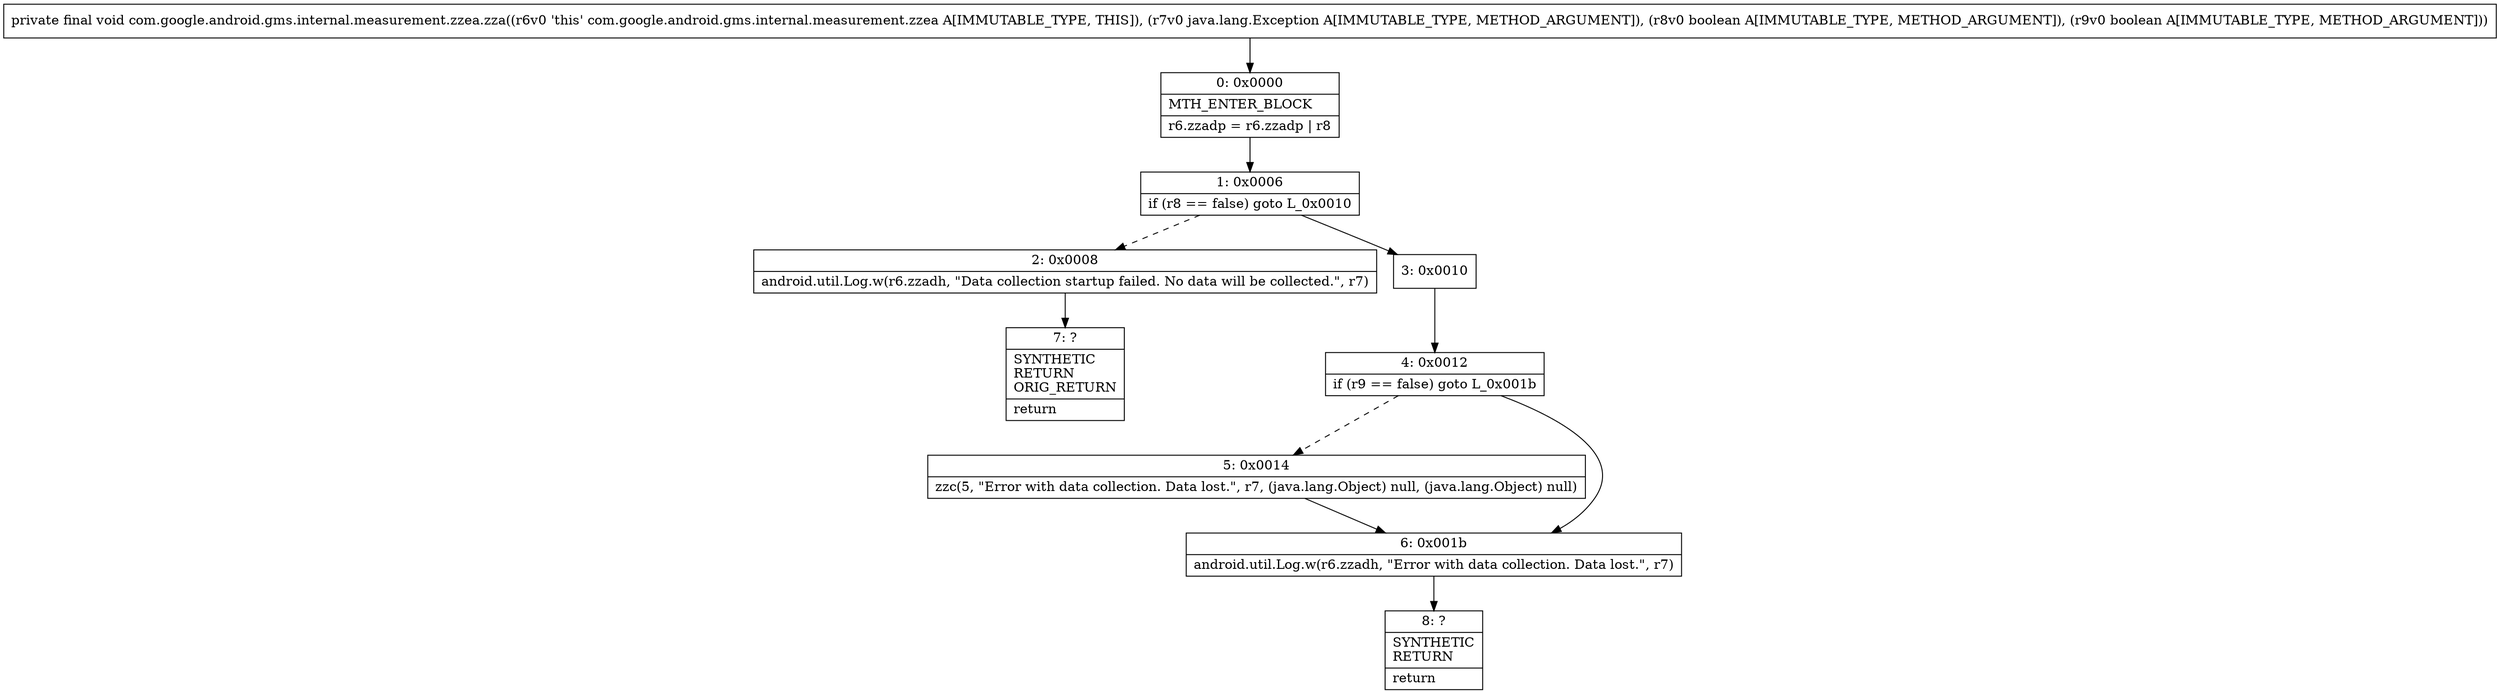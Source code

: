 digraph "CFG forcom.google.android.gms.internal.measurement.zzea.zza(Ljava\/lang\/Exception;ZZ)V" {
Node_0 [shape=record,label="{0\:\ 0x0000|MTH_ENTER_BLOCK\l|r6.zzadp = r6.zzadp \| r8\l}"];
Node_1 [shape=record,label="{1\:\ 0x0006|if (r8 == false) goto L_0x0010\l}"];
Node_2 [shape=record,label="{2\:\ 0x0008|android.util.Log.w(r6.zzadh, \"Data collection startup failed. No data will be collected.\", r7)\l}"];
Node_3 [shape=record,label="{3\:\ 0x0010}"];
Node_4 [shape=record,label="{4\:\ 0x0012|if (r9 == false) goto L_0x001b\l}"];
Node_5 [shape=record,label="{5\:\ 0x0014|zzc(5, \"Error with data collection. Data lost.\", r7, (java.lang.Object) null, (java.lang.Object) null)\l}"];
Node_6 [shape=record,label="{6\:\ 0x001b|android.util.Log.w(r6.zzadh, \"Error with data collection. Data lost.\", r7)\l}"];
Node_7 [shape=record,label="{7\:\ ?|SYNTHETIC\lRETURN\lORIG_RETURN\l|return\l}"];
Node_8 [shape=record,label="{8\:\ ?|SYNTHETIC\lRETURN\l|return\l}"];
MethodNode[shape=record,label="{private final void com.google.android.gms.internal.measurement.zzea.zza((r6v0 'this' com.google.android.gms.internal.measurement.zzea A[IMMUTABLE_TYPE, THIS]), (r7v0 java.lang.Exception A[IMMUTABLE_TYPE, METHOD_ARGUMENT]), (r8v0 boolean A[IMMUTABLE_TYPE, METHOD_ARGUMENT]), (r9v0 boolean A[IMMUTABLE_TYPE, METHOD_ARGUMENT])) }"];
MethodNode -> Node_0;
Node_0 -> Node_1;
Node_1 -> Node_2[style=dashed];
Node_1 -> Node_3;
Node_2 -> Node_7;
Node_3 -> Node_4;
Node_4 -> Node_5[style=dashed];
Node_4 -> Node_6;
Node_5 -> Node_6;
Node_6 -> Node_8;
}

